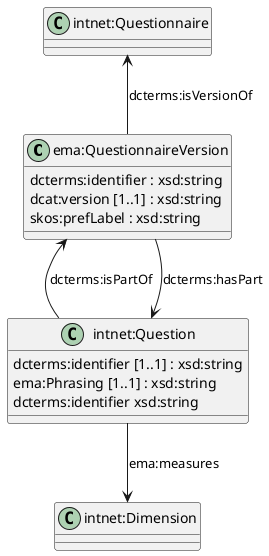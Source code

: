 @startuml Questionaire Profile


class "ema:QuestionnaireVersion" as QRV {
    dcterms:identifier : xsd:string
    dcat:version [1..1] : xsd:string
    skos:prefLabel : xsd:string
}

class "intnet:Question" as Q{
    dcterms:identifier [1..1] : xsd:string    
    ema:Phrasing [1..1] : xsd:string
    dcterms:identifier xsd:string
}

class "intnet:Questionnaire" as QR 




class "intnet:Dimension" as Dimension {
    
}



QR <-- QRV : "dcterms:isVersionOf"
Q <-- QRV : "dcterms:hasPart"



QRV <-- Q : "dcterms:isPartOf" 


Q --> Dimension : "ema:measures"

@enduml